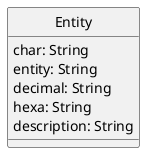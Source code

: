 @startuml
skinparam classAttributeIconSize 0
skinparam monochrome true
hide circle

class Entity {
  char: String
  entity: String
  decimal: String
  hexa: String
  description: String
}
@enduml
